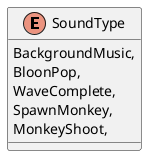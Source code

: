 @startuml
enum SoundType {
    BackgroundMusic,
    BloonPop,
    WaveComplete,
    SpawnMonkey,
    MonkeyShoot,
}
@enduml
